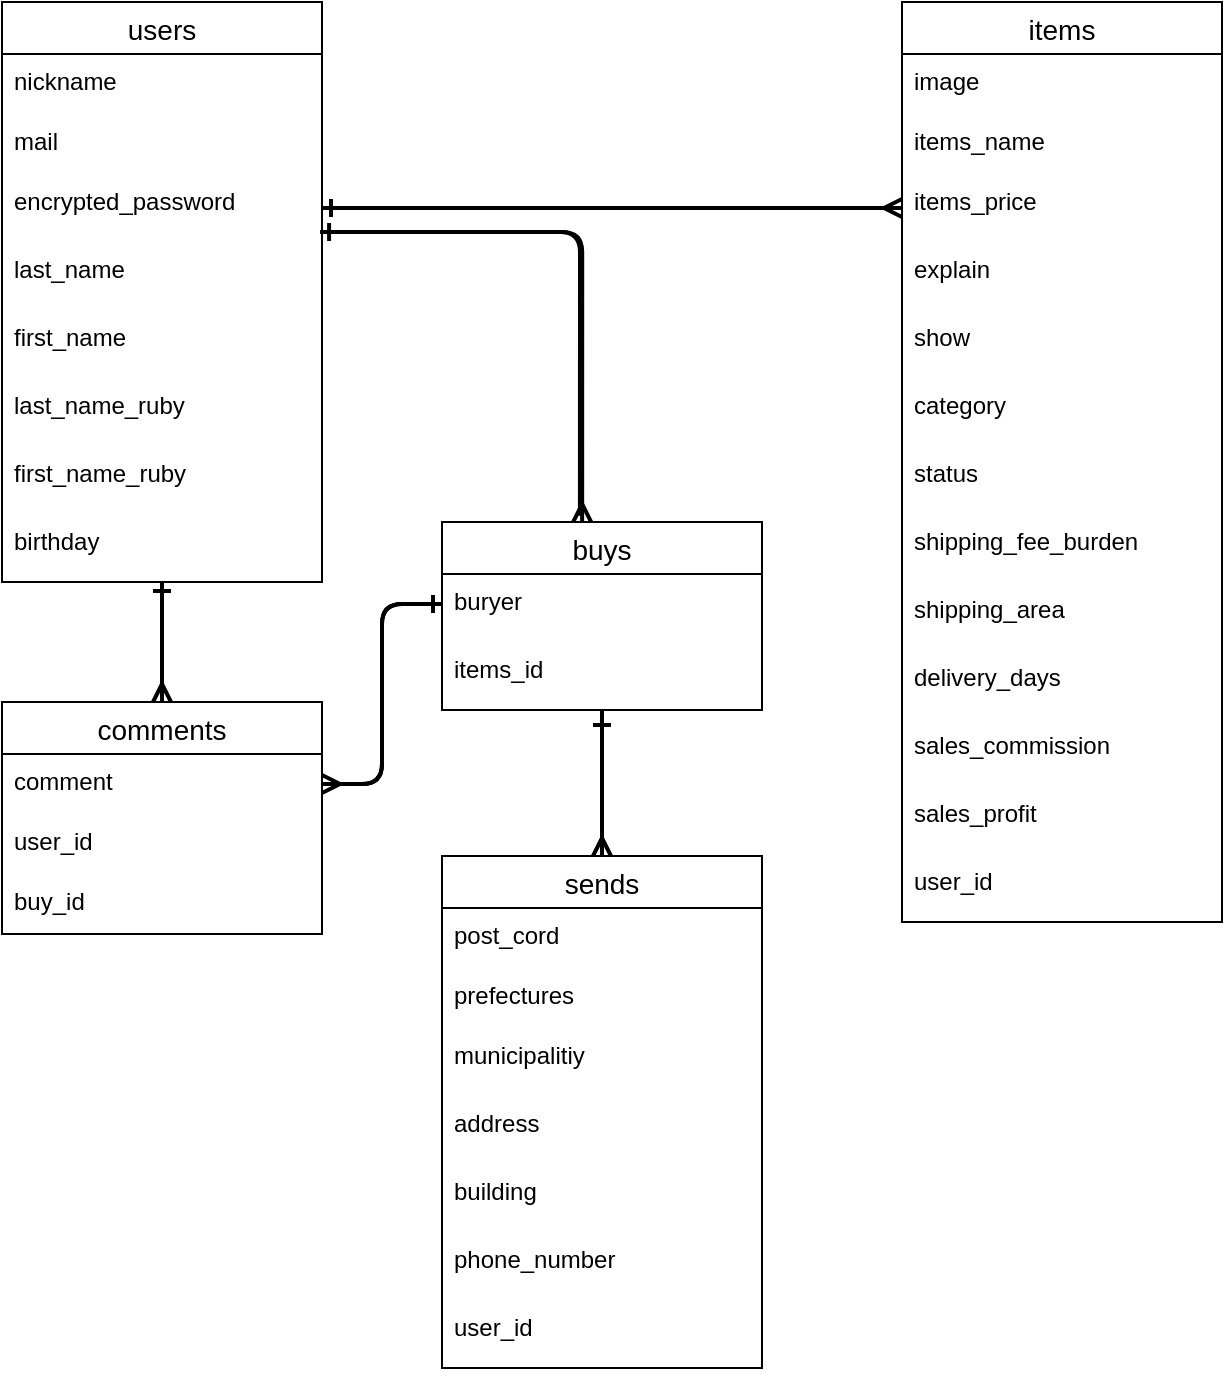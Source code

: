 <mxfile>
    <diagram id="9sdax0y0lhY8DIYv4tQx" name="ページ1">
        <mxGraphModel dx="615" dy="524" grid="1" gridSize="10" guides="1" tooltips="1" connect="1" arrows="1" fold="1" page="1" pageScale="1" pageWidth="827" pageHeight="1169" math="0" shadow="0">
            <root>
                <mxCell id="0"/>
                <mxCell id="1" parent="0"/>
                <mxCell id="60" style="edgeStyle=none;jumpSize=6;html=1;endArrow=ERmany;endFill=0;strokeWidth=2;" edge="1" parent="1" source="21" target="52">
                    <mxGeometry relative="1" as="geometry"/>
                </mxCell>
                <mxCell id="70" style="edgeStyle=orthogonalEdgeStyle;jumpSize=6;html=1;endArrow=ERmany;endFill=0;strokeWidth=2;exitX=1.006;exitY=0.853;exitDx=0;exitDy=0;exitPerimeter=0;entryX=0.438;entryY=0;entryDx=0;entryDy=0;entryPerimeter=0;" edge="1" parent="1" source="30" target="39">
                    <mxGeometry relative="1" as="geometry">
                        <mxPoint x="310" y="280" as="targetPoint"/>
                    </mxGeometry>
                </mxCell>
                <mxCell id="21" value="users" style="swimlane;fontStyle=0;childLayout=stackLayout;horizontal=1;startSize=26;horizontalStack=0;resizeParent=1;resizeParentMax=0;resizeLast=0;collapsible=1;marginBottom=0;align=center;fontSize=14;" vertex="1" parent="1">
                    <mxGeometry x="20" y="30" width="160" height="290" as="geometry">
                        <mxRectangle x="20" y="30" width="50" height="26" as="alternateBounds"/>
                    </mxGeometry>
                </mxCell>
                <mxCell id="22" value="nickname" style="text;strokeColor=none;fillColor=none;spacingLeft=4;spacingRight=4;overflow=hidden;rotatable=0;points=[[0,0.5],[1,0.5]];portConstraint=eastwest;fontSize=12;" vertex="1" parent="21">
                    <mxGeometry y="26" width="160" height="30" as="geometry"/>
                </mxCell>
                <mxCell id="23" value="mail" style="text;strokeColor=none;fillColor=none;spacingLeft=4;spacingRight=4;overflow=hidden;rotatable=0;points=[[0,0.5],[1,0.5]];portConstraint=eastwest;fontSize=12;" vertex="1" parent="21">
                    <mxGeometry y="56" width="160" height="30" as="geometry"/>
                </mxCell>
                <mxCell id="30" value="encrypted_password" style="text;strokeColor=none;fillColor=none;spacingLeft=4;spacingRight=4;overflow=hidden;rotatable=0;points=[[0,0.5],[1,0.5]];portConstraint=eastwest;fontSize=12;" vertex="1" parent="21">
                    <mxGeometry y="86" width="160" height="34" as="geometry"/>
                </mxCell>
                <mxCell id="31" value="last_name" style="text;strokeColor=none;fillColor=none;spacingLeft=4;spacingRight=4;overflow=hidden;rotatable=0;points=[[0,0.5],[1,0.5]];portConstraint=eastwest;fontSize=12;" vertex="1" parent="21">
                    <mxGeometry y="120" width="160" height="34" as="geometry"/>
                </mxCell>
                <mxCell id="78" value="first_name" style="text;strokeColor=none;fillColor=none;spacingLeft=4;spacingRight=4;overflow=hidden;rotatable=0;points=[[0,0.5],[1,0.5]];portConstraint=eastwest;fontSize=12;" vertex="1" parent="21">
                    <mxGeometry y="154" width="160" height="34" as="geometry"/>
                </mxCell>
                <mxCell id="87" value="last_name_ruby" style="text;strokeColor=none;fillColor=none;spacingLeft=4;spacingRight=4;overflow=hidden;rotatable=0;points=[[0,0.5],[1,0.5]];portConstraint=eastwest;fontSize=12;" vertex="1" parent="21">
                    <mxGeometry y="188" width="160" height="34" as="geometry"/>
                </mxCell>
                <mxCell id="88" value="first_name_ruby" style="text;strokeColor=none;fillColor=none;spacingLeft=4;spacingRight=4;overflow=hidden;rotatable=0;points=[[0,0.5],[1,0.5]];portConstraint=eastwest;fontSize=12;" vertex="1" parent="21">
                    <mxGeometry y="222" width="160" height="34" as="geometry"/>
                </mxCell>
                <mxCell id="89" value="birthday" style="text;strokeColor=none;fillColor=none;spacingLeft=4;spacingRight=4;overflow=hidden;rotatable=0;points=[[0,0.5],[1,0.5]];portConstraint=eastwest;fontSize=12;" vertex="1" parent="21">
                    <mxGeometry y="256" width="160" height="34" as="geometry"/>
                </mxCell>
                <mxCell id="33" value="items" style="swimlane;fontStyle=0;childLayout=stackLayout;horizontal=1;startSize=26;horizontalStack=0;resizeParent=1;resizeParentMax=0;resizeLast=0;collapsible=1;marginBottom=0;align=center;fontSize=14;" vertex="1" parent="1">
                    <mxGeometry x="470" y="30" width="160" height="460" as="geometry">
                        <mxRectangle x="20" y="30" width="50" height="26" as="alternateBounds"/>
                    </mxGeometry>
                </mxCell>
                <mxCell id="34" value="image" style="text;strokeColor=none;fillColor=none;spacingLeft=4;spacingRight=4;overflow=hidden;rotatable=0;points=[[0,0.5],[1,0.5]];portConstraint=eastwest;fontSize=12;" vertex="1" parent="33">
                    <mxGeometry y="26" width="160" height="30" as="geometry"/>
                </mxCell>
                <mxCell id="35" value="items_name" style="text;strokeColor=none;fillColor=none;spacingLeft=4;spacingRight=4;overflow=hidden;rotatable=0;points=[[0,0.5],[1,0.5]];portConstraint=eastwest;fontSize=12;" vertex="1" parent="33">
                    <mxGeometry y="56" width="160" height="30" as="geometry"/>
                </mxCell>
                <mxCell id="36" value="items_price" style="text;strokeColor=none;fillColor=none;spacingLeft=4;spacingRight=4;overflow=hidden;rotatable=0;points=[[0,0.5],[1,0.5]];portConstraint=eastwest;fontSize=12;" vertex="1" parent="33">
                    <mxGeometry y="86" width="160" height="34" as="geometry"/>
                </mxCell>
                <mxCell id="37" value="explain" style="text;strokeColor=none;fillColor=none;spacingLeft=4;spacingRight=4;overflow=hidden;rotatable=0;points=[[0,0.5],[1,0.5]];portConstraint=eastwest;fontSize=12;" vertex="1" parent="33">
                    <mxGeometry y="120" width="160" height="34" as="geometry"/>
                </mxCell>
                <mxCell id="38" value="show" style="text;strokeColor=none;fillColor=none;spacingLeft=4;spacingRight=4;overflow=hidden;rotatable=0;points=[[0,0.5],[1,0.5]];portConstraint=eastwest;fontSize=12;" vertex="1" parent="33">
                    <mxGeometry y="154" width="160" height="34" as="geometry"/>
                </mxCell>
                <mxCell id="79" value="category" style="text;strokeColor=none;fillColor=none;spacingLeft=4;spacingRight=4;overflow=hidden;rotatable=0;points=[[0,0.5],[1,0.5]];portConstraint=eastwest;fontSize=12;" vertex="1" parent="33">
                    <mxGeometry y="188" width="160" height="34" as="geometry"/>
                </mxCell>
                <mxCell id="91" value="status" style="text;strokeColor=none;fillColor=none;spacingLeft=4;spacingRight=4;overflow=hidden;rotatable=0;points=[[0,0.5],[1,0.5]];portConstraint=eastwest;fontSize=12;" vertex="1" parent="33">
                    <mxGeometry y="222" width="160" height="34" as="geometry"/>
                </mxCell>
                <mxCell id="92" value="shipping_fee_burden" style="text;strokeColor=none;fillColor=none;spacingLeft=4;spacingRight=4;overflow=hidden;rotatable=0;points=[[0,0.5],[1,0.5]];portConstraint=eastwest;fontSize=12;" vertex="1" parent="33">
                    <mxGeometry y="256" width="160" height="34" as="geometry"/>
                </mxCell>
                <mxCell id="93" value="shipping_area" style="text;strokeColor=none;fillColor=none;spacingLeft=4;spacingRight=4;overflow=hidden;rotatable=0;points=[[0,0.5],[1,0.5]];portConstraint=eastwest;fontSize=12;" vertex="1" parent="33">
                    <mxGeometry y="290" width="160" height="34" as="geometry"/>
                </mxCell>
                <mxCell id="96" value="delivery_days" style="text;strokeColor=none;fillColor=none;spacingLeft=4;spacingRight=4;overflow=hidden;rotatable=0;points=[[0,0.5],[1,0.5]];portConstraint=eastwest;fontSize=12;" vertex="1" parent="33">
                    <mxGeometry y="324" width="160" height="34" as="geometry"/>
                </mxCell>
                <mxCell id="97" value="sales_commission" style="text;strokeColor=none;fillColor=none;spacingLeft=4;spacingRight=4;overflow=hidden;rotatable=0;points=[[0,0.5],[1,0.5]];portConstraint=eastwest;fontSize=12;" vertex="1" parent="33">
                    <mxGeometry y="358" width="160" height="34" as="geometry"/>
                </mxCell>
                <mxCell id="98" value="sales_profit" style="text;strokeColor=none;fillColor=none;spacingLeft=4;spacingRight=4;overflow=hidden;rotatable=0;points=[[0,0.5],[1,0.5]];portConstraint=eastwest;fontSize=12;" vertex="1" parent="33">
                    <mxGeometry y="392" width="160" height="34" as="geometry"/>
                </mxCell>
                <mxCell id="99" value="user_id" style="text;strokeColor=none;fillColor=none;spacingLeft=4;spacingRight=4;overflow=hidden;rotatable=0;points=[[0,0.5],[1,0.5]];portConstraint=eastwest;fontSize=12;" vertex="1" parent="33">
                    <mxGeometry y="426" width="160" height="34" as="geometry"/>
                </mxCell>
                <mxCell id="71" style="edgeStyle=orthogonalEdgeStyle;jumpSize=6;html=1;entryX=0.994;entryY=0.853;entryDx=0;entryDy=0;entryPerimeter=0;endArrow=ERone;endFill=0;strokeWidth=2;exitX=0.431;exitY=-0.033;exitDx=0;exitDy=0;exitPerimeter=0;" edge="1" parent="1" source="39" target="30">
                    <mxGeometry relative="1" as="geometry"/>
                </mxCell>
                <mxCell id="95" style="edgeStyle=none;jumpSize=6;html=1;entryX=0.5;entryY=0;entryDx=0;entryDy=0;endArrow=ERmany;endFill=0;strokeWidth=2;" edge="1" parent="1" source="39" target="45">
                    <mxGeometry relative="1" as="geometry"/>
                </mxCell>
                <mxCell id="39" value="buys" style="swimlane;fontStyle=0;childLayout=stackLayout;horizontal=1;startSize=26;horizontalStack=0;resizeParent=1;resizeParentMax=0;resizeLast=0;collapsible=1;marginBottom=0;align=center;fontSize=14;" vertex="1" parent="1">
                    <mxGeometry x="240" y="290" width="160" height="94" as="geometry">
                        <mxRectangle x="20" y="30" width="50" height="26" as="alternateBounds"/>
                    </mxGeometry>
                </mxCell>
                <mxCell id="81" value="buryer" style="text;strokeColor=none;fillColor=none;spacingLeft=4;spacingRight=4;overflow=hidden;rotatable=0;points=[[0,0.5],[1,0.5]];portConstraint=eastwest;fontSize=12;" vertex="1" parent="39">
                    <mxGeometry y="26" width="160" height="34" as="geometry"/>
                </mxCell>
                <mxCell id="84" value="items_id" style="text;strokeColor=none;fillColor=none;spacingLeft=4;spacingRight=4;overflow=hidden;rotatable=0;points=[[0,0.5],[1,0.5]];portConstraint=eastwest;fontSize=12;" vertex="1" parent="39">
                    <mxGeometry y="60" width="160" height="34" as="geometry"/>
                </mxCell>
                <mxCell id="94" style="edgeStyle=none;jumpSize=6;html=1;entryX=0.5;entryY=1.088;entryDx=0;entryDy=0;entryPerimeter=0;endArrow=ERone;endFill=0;strokeWidth=2;" edge="1" parent="1" source="45" target="84">
                    <mxGeometry relative="1" as="geometry"/>
                </mxCell>
                <mxCell id="45" value="sends" style="swimlane;fontStyle=0;childLayout=stackLayout;horizontal=1;startSize=26;horizontalStack=0;resizeParent=1;resizeParentMax=0;resizeLast=0;collapsible=1;marginBottom=0;align=center;fontSize=14;" vertex="1" parent="1">
                    <mxGeometry x="240" y="457" width="160" height="256" as="geometry">
                        <mxRectangle x="20" y="30" width="50" height="26" as="alternateBounds"/>
                    </mxGeometry>
                </mxCell>
                <mxCell id="46" value="post_cord" style="text;strokeColor=none;fillColor=none;spacingLeft=4;spacingRight=4;overflow=hidden;rotatable=0;points=[[0,0.5],[1,0.5]];portConstraint=eastwest;fontSize=12;" vertex="1" parent="45">
                    <mxGeometry y="26" width="160" height="30" as="geometry"/>
                </mxCell>
                <mxCell id="47" value="prefectures" style="text;strokeColor=none;fillColor=none;spacingLeft=4;spacingRight=4;overflow=hidden;rotatable=0;points=[[0,0.5],[1,0.5]];portConstraint=eastwest;fontSize=12;" vertex="1" parent="45">
                    <mxGeometry y="56" width="160" height="30" as="geometry"/>
                </mxCell>
                <mxCell id="48" value="municipalitiy" style="text;strokeColor=none;fillColor=none;spacingLeft=4;spacingRight=4;overflow=hidden;rotatable=0;points=[[0,0.5],[1,0.5]];portConstraint=eastwest;fontSize=12;" vertex="1" parent="45">
                    <mxGeometry y="86" width="160" height="34" as="geometry"/>
                </mxCell>
                <mxCell id="49" value="address" style="text;strokeColor=none;fillColor=none;spacingLeft=4;spacingRight=4;overflow=hidden;rotatable=0;points=[[0,0.5],[1,0.5]];portConstraint=eastwest;fontSize=12;" vertex="1" parent="45">
                    <mxGeometry y="120" width="160" height="34" as="geometry"/>
                </mxCell>
                <mxCell id="50" value="building" style="text;strokeColor=none;fillColor=none;spacingLeft=4;spacingRight=4;overflow=hidden;rotatable=0;points=[[0,0.5],[1,0.5]];portConstraint=eastwest;fontSize=12;" vertex="1" parent="45">
                    <mxGeometry y="154" width="160" height="34" as="geometry"/>
                </mxCell>
                <mxCell id="51" value="phone_number" style="text;strokeColor=none;fillColor=none;spacingLeft=4;spacingRight=4;overflow=hidden;rotatable=0;points=[[0,0.5],[1,0.5]];portConstraint=eastwest;fontSize=12;" vertex="1" parent="45">
                    <mxGeometry y="188" width="160" height="34" as="geometry"/>
                </mxCell>
                <mxCell id="80" value="user_id" style="text;strokeColor=none;fillColor=none;spacingLeft=4;spacingRight=4;overflow=hidden;rotatable=0;points=[[0,0.5],[1,0.5]];portConstraint=eastwest;fontSize=12;" vertex="1" parent="45">
                    <mxGeometry y="222" width="160" height="34" as="geometry"/>
                </mxCell>
                <mxCell id="61" style="edgeStyle=none;jumpSize=6;html=1;endArrow=ERone;endFill=0;strokeWidth=2;" edge="1" parent="1" source="52">
                    <mxGeometry relative="1" as="geometry">
                        <mxPoint x="100" y="320" as="targetPoint"/>
                    </mxGeometry>
                </mxCell>
                <mxCell id="77" style="edgeStyle=orthogonalEdgeStyle;jumpSize=6;html=1;endArrow=ERone;endFill=0;strokeWidth=2;exitX=1;exitY=0.5;exitDx=0;exitDy=0;" edge="1" parent="1" source="53">
                    <mxGeometry relative="1" as="geometry">
                        <mxPoint x="240" y="331" as="targetPoint"/>
                        <Array as="points">
                            <mxPoint x="210" y="421"/>
                            <mxPoint x="210" y="331"/>
                        </Array>
                    </mxGeometry>
                </mxCell>
                <mxCell id="52" value="comments" style="swimlane;fontStyle=0;childLayout=stackLayout;horizontal=1;startSize=26;horizontalStack=0;resizeParent=1;resizeParentMax=0;resizeLast=0;collapsible=1;marginBottom=0;align=center;fontSize=14;" vertex="1" parent="1">
                    <mxGeometry x="20" y="380" width="160" height="116" as="geometry">
                        <mxRectangle x="20" y="30" width="50" height="26" as="alternateBounds"/>
                    </mxGeometry>
                </mxCell>
                <mxCell id="53" value="comment" style="text;strokeColor=none;fillColor=none;spacingLeft=4;spacingRight=4;overflow=hidden;rotatable=0;points=[[0,0.5],[1,0.5]];portConstraint=eastwest;fontSize=12;" vertex="1" parent="52">
                    <mxGeometry y="26" width="160" height="30" as="geometry"/>
                </mxCell>
                <mxCell id="82" value="user_id" style="text;strokeColor=none;fillColor=none;spacingLeft=4;spacingRight=4;overflow=hidden;rotatable=0;points=[[0,0.5],[1,0.5]];portConstraint=eastwest;fontSize=12;" vertex="1" parent="52">
                    <mxGeometry y="56" width="160" height="30" as="geometry"/>
                </mxCell>
                <mxCell id="83" value="buy_id" style="text;strokeColor=none;fillColor=none;spacingLeft=4;spacingRight=4;overflow=hidden;rotatable=0;points=[[0,0.5],[1,0.5]];portConstraint=eastwest;fontSize=12;" vertex="1" parent="52">
                    <mxGeometry y="86" width="160" height="30" as="geometry"/>
                </mxCell>
                <mxCell id="62" style="edgeStyle=none;jumpSize=6;html=1;entryX=0;entryY=0.5;entryDx=0;entryDy=0;endArrow=ERmany;endFill=0;strokeWidth=2;" edge="1" parent="1" target="36">
                    <mxGeometry relative="1" as="geometry">
                        <mxPoint x="180" y="133" as="sourcePoint"/>
                    </mxGeometry>
                </mxCell>
                <mxCell id="63" style="edgeStyle=none;jumpSize=6;html=1;endArrow=ERone;endFill=0;strokeWidth=2;" edge="1" parent="1" source="36">
                    <mxGeometry relative="1" as="geometry">
                        <mxPoint x="180" y="133" as="targetPoint"/>
                    </mxGeometry>
                </mxCell>
                <mxCell id="75" style="edgeStyle=orthogonalEdgeStyle;jumpSize=6;html=1;entryX=1;entryY=0.5;entryDx=0;entryDy=0;endArrow=ERmany;endFill=0;strokeWidth=2;" edge="1" parent="1" target="53">
                    <mxGeometry relative="1" as="geometry">
                        <mxPoint x="240" y="331" as="sourcePoint"/>
                        <Array as="points">
                            <mxPoint x="210" y="331"/>
                            <mxPoint x="210" y="421"/>
                        </Array>
                    </mxGeometry>
                </mxCell>
            </root>
        </mxGraphModel>
    </diagram>
</mxfile>